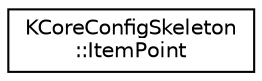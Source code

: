 digraph "Graphical Class Hierarchy"
{
  edge [fontname="Helvetica",fontsize="10",labelfontname="Helvetica",labelfontsize="10"];
  node [fontname="Helvetica",fontsize="10",shape=record];
  rankdir="LR";
  Node0 [label="KCoreConfigSkeleton\l::ItemPoint",height=0.2,width=0.4,color="black", fillcolor="white", style="filled",URL="$classKCoreConfigSkeleton_1_1ItemPoint.html",tooltip="Class for handling a QPoint preferences item. "];
}
